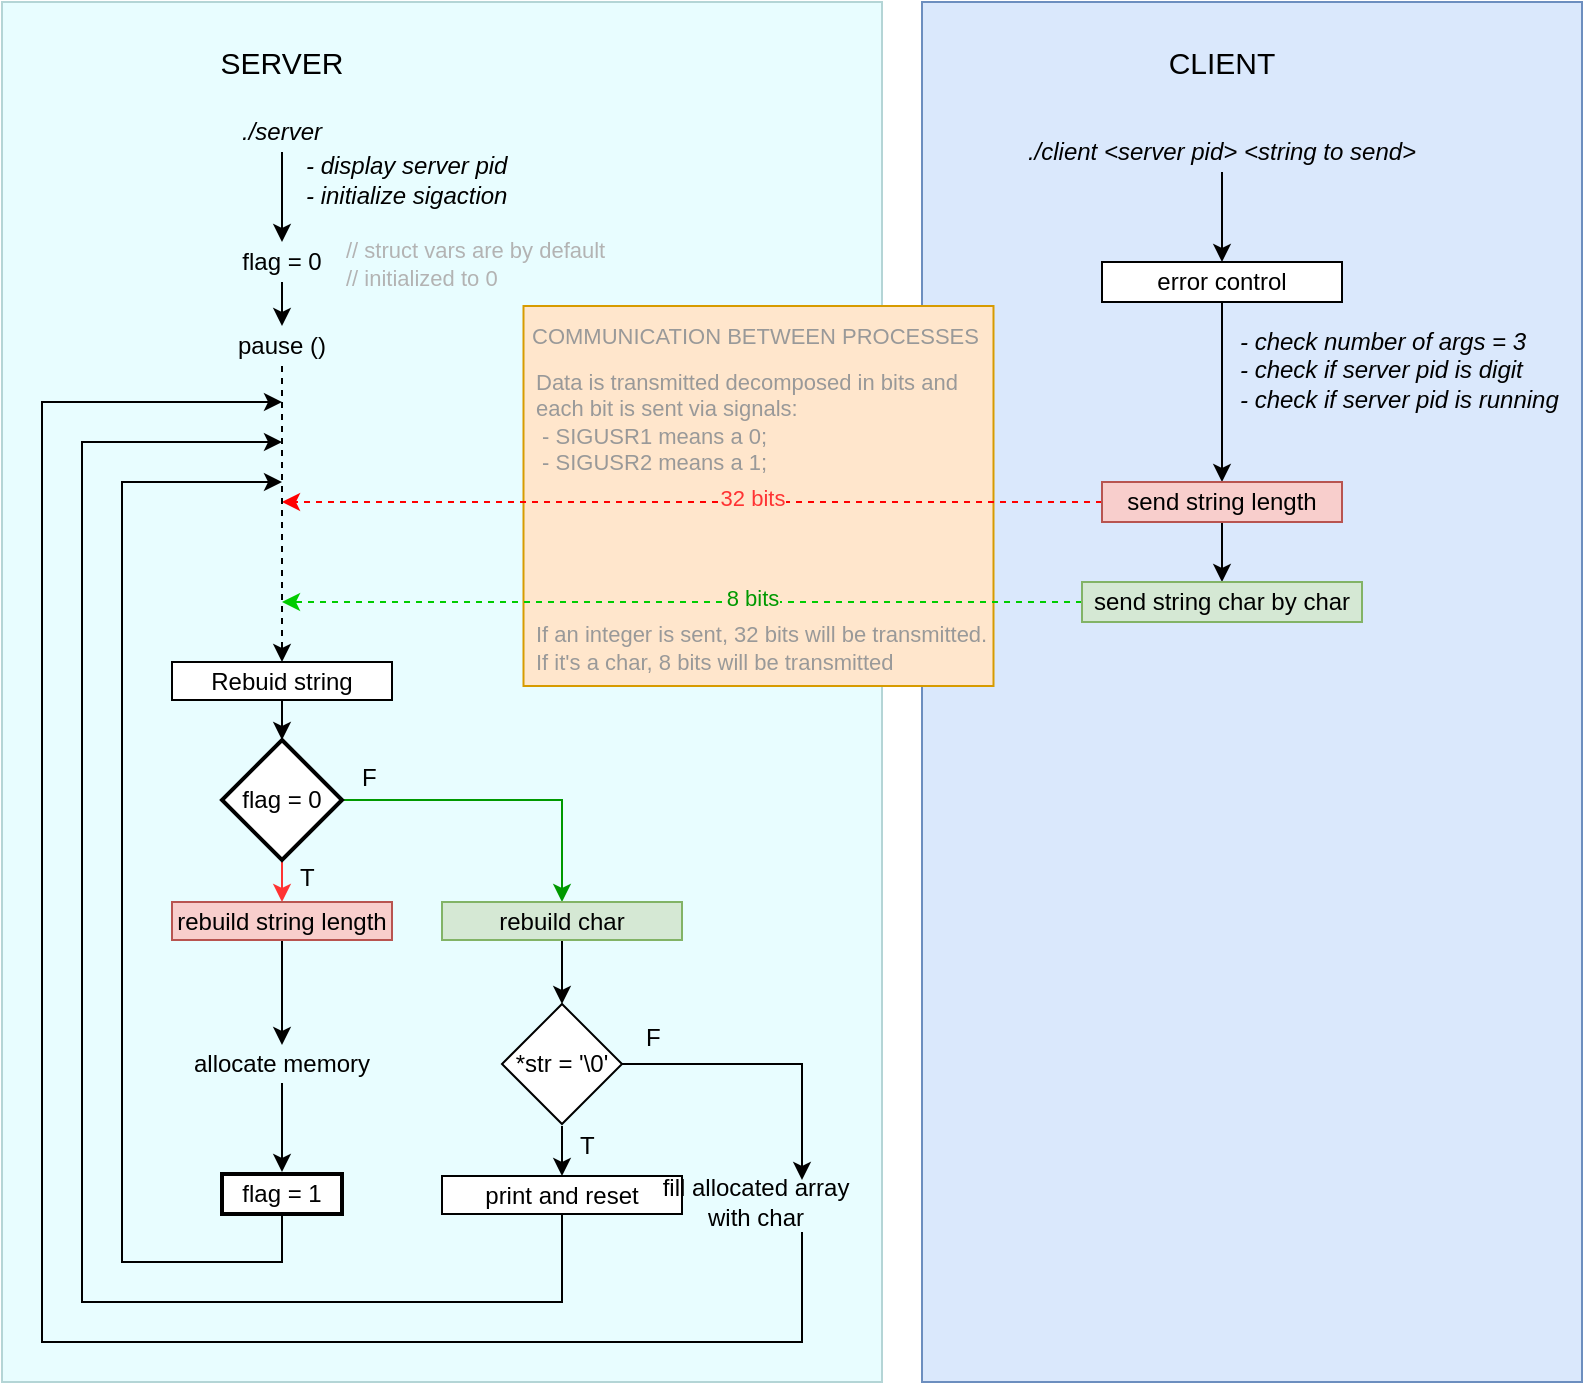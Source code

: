 <mxfile version="21.1.1" type="device">
  <diagram name="Página-1" id="76EacBnUqhM2ohx6V0-d">
    <mxGraphModel dx="1042" dy="1038" grid="1" gridSize="10" guides="1" tooltips="1" connect="1" arrows="1" fold="1" page="1" pageScale="1" pageWidth="827" pageHeight="1169" math="0" shadow="0">
      <root>
        <mxCell id="0" />
        <mxCell id="1" parent="0" />
        <mxCell id="0XvskIt1fSot3QC0rnNs-56" value="" style="whiteSpace=wrap;html=1;fillColor=#dae8fc;strokeColor=#6c8ebf;" parent="1" vertex="1">
          <mxGeometry x="480" y="30" width="330" height="690" as="geometry" />
        </mxCell>
        <mxCell id="0XvskIt1fSot3QC0rnNs-55" value="" style="whiteSpace=wrap;html=1;fillColor=#E8FDFF;strokeColor=#B4D5D6;" parent="1" vertex="1">
          <mxGeometry x="20" y="30" width="440" height="690" as="geometry" />
        </mxCell>
        <mxCell id="0XvskIt1fSot3QC0rnNs-49" value="" style="whiteSpace=wrap;html=1;fillColor=#ffe6cc;strokeColor=#d79b00;" parent="1" vertex="1">
          <mxGeometry x="280.75" y="182" width="235" height="190" as="geometry" />
        </mxCell>
        <mxCell id="0XvskIt1fSot3QC0rnNs-1" value="&lt;div style=&quot;font-size: 15px;&quot;&gt;CLIENT&lt;/div&gt;" style="rounded=0;whiteSpace=wrap;html=1;strokeColor=none;fillColor=none;fontSize=15;" parent="1" vertex="1">
          <mxGeometry x="570" y="50" width="120" height="20" as="geometry" />
        </mxCell>
        <mxCell id="0XvskIt1fSot3QC0rnNs-4" style="edgeStyle=orthogonalEdgeStyle;rounded=0;orthogonalLoop=1;jettySize=auto;html=1;exitX=0.5;exitY=1;exitDx=0;exitDy=0;entryX=0.5;entryY=0;entryDx=0;entryDy=0;" parent="1" source="0XvskIt1fSot3QC0rnNs-2" target="0XvskIt1fSot3QC0rnNs-3" edge="1">
          <mxGeometry relative="1" as="geometry" />
        </mxCell>
        <mxCell id="0XvskIt1fSot3QC0rnNs-2" value="&lt;i&gt;./client &amp;lt;server pid&amp;gt; &amp;lt;string to send&amp;gt;&lt;/i&gt;" style="rounded=0;whiteSpace=wrap;html=1;strokeColor=none;fillColor=none;" parent="1" vertex="1">
          <mxGeometry x="525" y="95" width="210" height="20" as="geometry" />
        </mxCell>
        <mxCell id="0XvskIt1fSot3QC0rnNs-7" style="edgeStyle=orthogonalEdgeStyle;rounded=0;orthogonalLoop=1;jettySize=auto;html=1;entryX=0.5;entryY=0;entryDx=0;entryDy=0;" parent="1" source="0XvskIt1fSot3QC0rnNs-3" target="0XvskIt1fSot3QC0rnNs-6" edge="1">
          <mxGeometry relative="1" as="geometry" />
        </mxCell>
        <mxCell id="0XvskIt1fSot3QC0rnNs-3" value="&lt;div&gt;error control&lt;/div&gt;" style="rounded=0;whiteSpace=wrap;html=1;" parent="1" vertex="1">
          <mxGeometry x="570" y="160" width="120" height="20" as="geometry" />
        </mxCell>
        <mxCell id="0XvskIt1fSot3QC0rnNs-5" value="&lt;div&gt;&lt;i&gt;- check number of args = 3&lt;br&gt;&lt;/i&gt;&lt;/div&gt;&lt;div&gt;&lt;i&gt;- check if server pid is digit&lt;/i&gt;&lt;/div&gt;&lt;div&gt;&lt;i&gt;- check if server pid is running&lt;br&gt;&lt;/i&gt;&lt;/div&gt;" style="rounded=0;whiteSpace=wrap;html=1;strokeColor=none;fillColor=none;align=left;" parent="1" vertex="1">
          <mxGeometry x="637" y="188" width="170" height="52" as="geometry" />
        </mxCell>
        <mxCell id="0XvskIt1fSot3QC0rnNs-9" style="edgeStyle=orthogonalEdgeStyle;rounded=0;orthogonalLoop=1;jettySize=auto;html=1;entryX=0.5;entryY=0;entryDx=0;entryDy=0;" parent="1" source="0XvskIt1fSot3QC0rnNs-6" target="0XvskIt1fSot3QC0rnNs-8" edge="1">
          <mxGeometry relative="1" as="geometry" />
        </mxCell>
        <mxCell id="0XvskIt1fSot3QC0rnNs-23" style="edgeStyle=orthogonalEdgeStyle;rounded=0;orthogonalLoop=1;jettySize=auto;html=1;strokeColor=#FF0000;strokeWidth=1;dashed=1;" parent="1" source="0XvskIt1fSot3QC0rnNs-6" edge="1">
          <mxGeometry relative="1" as="geometry">
            <mxPoint x="160" y="280" as="targetPoint" />
          </mxGeometry>
        </mxCell>
        <mxCell id="0XvskIt1fSot3QC0rnNs-51" value="&lt;div&gt;32 bits&lt;/div&gt;" style="edgeLabel;html=1;align=center;verticalAlign=middle;resizable=0;points=[];labelBackgroundColor=#FFE6CC;fontColor=#FF3333;" parent="0XvskIt1fSot3QC0rnNs-23" vertex="1" connectable="0">
          <mxGeometry x="-0.381" y="3" relative="1" as="geometry">
            <mxPoint x="-48" y="-5" as="offset" />
          </mxGeometry>
        </mxCell>
        <mxCell id="0XvskIt1fSot3QC0rnNs-6" value="send string length" style="rounded=0;whiteSpace=wrap;html=1;strokeColor=#b85450;fillColor=#f8cecc;" parent="1" vertex="1">
          <mxGeometry x="570" y="270" width="120" height="20" as="geometry" />
        </mxCell>
        <mxCell id="0XvskIt1fSot3QC0rnNs-24" style="edgeStyle=orthogonalEdgeStyle;rounded=0;orthogonalLoop=1;jettySize=auto;html=1;strokeColor=#00CC00;dashed=1;" parent="1" source="0XvskIt1fSot3QC0rnNs-8" edge="1">
          <mxGeometry relative="1" as="geometry">
            <mxPoint x="160" y="330" as="targetPoint" />
          </mxGeometry>
        </mxCell>
        <mxCell id="0XvskIt1fSot3QC0rnNs-8" value="&lt;div&gt;send string char by char&lt;br&gt;&lt;/div&gt;" style="rounded=0;whiteSpace=wrap;html=1;strokeColor=#82b366;fillColor=#d5e8d4;" parent="1" vertex="1">
          <mxGeometry x="560" y="320" width="140" height="20" as="geometry" />
        </mxCell>
        <mxCell id="0XvskIt1fSot3QC0rnNs-10" value="&lt;div&gt;SERVER&lt;/div&gt;" style="rounded=0;whiteSpace=wrap;html=1;strokeColor=none;fillColor=none;fontSize=15;" parent="1" vertex="1">
          <mxGeometry x="100" y="50" width="120" height="20" as="geometry" />
        </mxCell>
        <mxCell id="0XvskIt1fSot3QC0rnNs-20" style="edgeStyle=orthogonalEdgeStyle;rounded=0;orthogonalLoop=1;jettySize=auto;html=1;entryX=0.5;entryY=0;entryDx=0;entryDy=0;" parent="1" source="0XvskIt1fSot3QC0rnNs-11" target="0XvskIt1fSot3QC0rnNs-18" edge="1">
          <mxGeometry relative="1" as="geometry" />
        </mxCell>
        <mxCell id="0XvskIt1fSot3QC0rnNs-11" value="&lt;div&gt;&lt;i&gt;./server&lt;/i&gt;&lt;/div&gt;" style="rounded=0;whiteSpace=wrap;html=1;strokeColor=none;fillColor=none;" parent="1" vertex="1">
          <mxGeometry x="100" y="85" width="120" height="20" as="geometry" />
        </mxCell>
        <mxCell id="0XvskIt1fSot3QC0rnNs-16" style="edgeStyle=orthogonalEdgeStyle;rounded=0;orthogonalLoop=1;jettySize=auto;html=1;entryX=0.5;entryY=0;entryDx=0;entryDy=0;fillColor=#f8cecc;strokeColor=#000000;dashed=1;" parent="1" source="0XvskIt1fSot3QC0rnNs-12" target="0XvskIt1fSot3QC0rnNs-15" edge="1">
          <mxGeometry relative="1" as="geometry" />
        </mxCell>
        <mxCell id="0XvskIt1fSot3QC0rnNs-12" value="pause ()" style="rounded=0;whiteSpace=wrap;html=1;strokeColor=none;fillColor=none;" parent="1" vertex="1">
          <mxGeometry x="100" y="192" width="120" height="20" as="geometry" />
        </mxCell>
        <mxCell id="0XvskIt1fSot3QC0rnNs-14" value="&lt;div&gt;&lt;i&gt;- display server pid&lt;br&gt;&lt;/i&gt;&lt;/div&gt;&lt;div&gt;&lt;i&gt;- initialize sigaction&lt;br&gt;&lt;/i&gt;&lt;/div&gt;" style="rounded=0;whiteSpace=wrap;html=1;strokeColor=none;fillColor=none;align=left;" parent="1" vertex="1">
          <mxGeometry x="170" y="101" width="150" height="35" as="geometry" />
        </mxCell>
        <mxCell id="0XvskIt1fSot3QC0rnNs-25" style="edgeStyle=orthogonalEdgeStyle;rounded=0;orthogonalLoop=1;jettySize=auto;html=1;entryX=0.5;entryY=0;entryDx=0;entryDy=0;" parent="1" source="0XvskIt1fSot3QC0rnNs-15" target="0XvskIt1fSot3QC0rnNs-17" edge="1">
          <mxGeometry relative="1" as="geometry" />
        </mxCell>
        <mxCell id="0XvskIt1fSot3QC0rnNs-15" value="Rebuid string" style="rounded=0;whiteSpace=wrap;html=1;" parent="1" vertex="1">
          <mxGeometry x="105" y="360" width="110" height="19" as="geometry" />
        </mxCell>
        <mxCell id="0XvskIt1fSot3QC0rnNs-27" style="edgeStyle=orthogonalEdgeStyle;rounded=0;orthogonalLoop=1;jettySize=auto;html=1;entryX=0.5;entryY=0;entryDx=0;entryDy=0;strokeColor=#FF3333;" parent="1" source="0XvskIt1fSot3QC0rnNs-17" target="0XvskIt1fSot3QC0rnNs-26" edge="1">
          <mxGeometry relative="1" as="geometry" />
        </mxCell>
        <mxCell id="0XvskIt1fSot3QC0rnNs-33" style="edgeStyle=orthogonalEdgeStyle;rounded=0;orthogonalLoop=1;jettySize=auto;html=1;entryX=0.5;entryY=0;entryDx=0;entryDy=0;strokeColor=#009900;" parent="1" source="0XvskIt1fSot3QC0rnNs-17" target="0XvskIt1fSot3QC0rnNs-31" edge="1">
          <mxGeometry relative="1" as="geometry">
            <mxPoint x="300" y="470" as="targetPoint" />
            <Array as="points">
              <mxPoint x="300" y="429" />
            </Array>
          </mxGeometry>
        </mxCell>
        <mxCell id="0XvskIt1fSot3QC0rnNs-17" value="flag = 0" style="rhombus;whiteSpace=wrap;html=1;aspect=fixed;strokeWidth=2;" parent="1" vertex="1">
          <mxGeometry x="130" y="399" width="60" height="60" as="geometry" />
        </mxCell>
        <mxCell id="0XvskIt1fSot3QC0rnNs-21" style="edgeStyle=orthogonalEdgeStyle;rounded=0;orthogonalLoop=1;jettySize=auto;html=1;entryX=0.5;entryY=0;entryDx=0;entryDy=0;" parent="1" source="0XvskIt1fSot3QC0rnNs-18" target="0XvskIt1fSot3QC0rnNs-12" edge="1">
          <mxGeometry relative="1" as="geometry" />
        </mxCell>
        <mxCell id="0XvskIt1fSot3QC0rnNs-18" value="flag = 0" style="rounded=0;whiteSpace=wrap;html=1;strokeColor=none;fillColor=none;" parent="1" vertex="1">
          <mxGeometry x="135" y="150" width="50" height="20" as="geometry" />
        </mxCell>
        <mxCell id="0XvskIt1fSot3QC0rnNs-22" value="&lt;div style=&quot;font-size: 11px;&quot;&gt;// struct vars are by default &lt;br style=&quot;font-size: 11px;&quot;&gt;&lt;/div&gt;&lt;div style=&quot;font-size: 11px;&quot;&gt;// initialized to 0&lt;/div&gt;" style="rounded=0;whiteSpace=wrap;html=1;align=left;fillColor=none;fontColor=#B3B3B3;strokeColor=none;fontSize=11;" parent="1" vertex="1">
          <mxGeometry x="190" y="143" width="160" height="35" as="geometry" />
        </mxCell>
        <mxCell id="0XvskIt1fSot3QC0rnNs-30" style="edgeStyle=orthogonalEdgeStyle;rounded=0;orthogonalLoop=1;jettySize=auto;html=1;entryX=0.5;entryY=0;entryDx=0;entryDy=0;" parent="1" source="0XvskIt1fSot3QC0rnNs-26" target="0XvskIt1fSot3QC0rnNs-29" edge="1">
          <mxGeometry relative="1" as="geometry" />
        </mxCell>
        <mxCell id="0XvskIt1fSot3QC0rnNs-26" value="rebuild string length" style="rounded=0;whiteSpace=wrap;html=1;strokeColor=#b85450;fillColor=#f8cecc;" parent="1" vertex="1">
          <mxGeometry x="105" y="480" width="110" height="19" as="geometry" />
        </mxCell>
        <mxCell id="0XvskIt1fSot3QC0rnNs-28" value="T" style="rounded=0;whiteSpace=wrap;html=1;strokeColor=none;fillColor=none;align=left;" parent="1" vertex="1">
          <mxGeometry x="167" y="460" width="10" height="15" as="geometry" />
        </mxCell>
        <mxCell id="fhMbXT2-Sn_P1N5JQDm4-7" style="edgeStyle=orthogonalEdgeStyle;rounded=0;orthogonalLoop=1;jettySize=auto;html=1;" edge="1" parent="1" source="0XvskIt1fSot3QC0rnNs-29">
          <mxGeometry relative="1" as="geometry">
            <mxPoint x="160" y="615" as="targetPoint" />
          </mxGeometry>
        </mxCell>
        <mxCell id="0XvskIt1fSot3QC0rnNs-29" value="&lt;div&gt;allocate memory&lt;/div&gt;" style="rounded=0;whiteSpace=wrap;html=1;strokeColor=none;fillColor=none;" parent="1" vertex="1">
          <mxGeometry x="100" y="551.5" width="120" height="19" as="geometry" />
        </mxCell>
        <mxCell id="0XvskIt1fSot3QC0rnNs-37" style="edgeStyle=orthogonalEdgeStyle;rounded=0;orthogonalLoop=1;jettySize=auto;html=1;exitX=0.5;exitY=1;exitDx=0;exitDy=0;entryX=0.5;entryY=0;entryDx=0;entryDy=0;" parent="1" source="0XvskIt1fSot3QC0rnNs-31" target="0XvskIt1fSot3QC0rnNs-36" edge="1">
          <mxGeometry relative="1" as="geometry" />
        </mxCell>
        <mxCell id="0XvskIt1fSot3QC0rnNs-31" value="&lt;div&gt;rebuild&amp;nbsp;char&lt;/div&gt;" style="rounded=0;whiteSpace=wrap;html=1;strokeColor=#82b366;fillColor=#d5e8d4;" parent="1" vertex="1">
          <mxGeometry x="240" y="480" width="120" height="19" as="geometry" />
        </mxCell>
        <mxCell id="0XvskIt1fSot3QC0rnNs-47" style="edgeStyle=orthogonalEdgeStyle;rounded=0;orthogonalLoop=1;jettySize=auto;html=1;" parent="1" source="0XvskIt1fSot3QC0rnNs-32" edge="1">
          <mxGeometry relative="1" as="geometry">
            <mxPoint x="160" y="250" as="targetPoint" />
            <Array as="points">
              <mxPoint x="300" y="680" />
              <mxPoint x="60" y="680" />
              <mxPoint x="60" y="250" />
            </Array>
          </mxGeometry>
        </mxCell>
        <mxCell id="0XvskIt1fSot3QC0rnNs-32" value="&lt;div&gt;print and reset&lt;/div&gt;" style="rounded=0;whiteSpace=wrap;html=1;strokeColor=#000000;" parent="1" vertex="1">
          <mxGeometry x="240" y="617" width="120" height="19" as="geometry" />
        </mxCell>
        <mxCell id="0XvskIt1fSot3QC0rnNs-35" value="&lt;div&gt;F&lt;/div&gt;" style="rounded=0;whiteSpace=wrap;html=1;strokeColor=none;fillColor=none;align=left;" parent="1" vertex="1">
          <mxGeometry x="198" y="410" width="10" height="15" as="geometry" />
        </mxCell>
        <mxCell id="0XvskIt1fSot3QC0rnNs-38" style="edgeStyle=orthogonalEdgeStyle;rounded=0;orthogonalLoop=1;jettySize=auto;html=1;entryX=0.5;entryY=0;entryDx=0;entryDy=0;" parent="1" target="0XvskIt1fSot3QC0rnNs-32" edge="1">
          <mxGeometry relative="1" as="geometry">
            <mxPoint x="300" y="592" as="sourcePoint" />
          </mxGeometry>
        </mxCell>
        <mxCell id="0XvskIt1fSot3QC0rnNs-42" style="edgeStyle=orthogonalEdgeStyle;rounded=0;orthogonalLoop=1;jettySize=auto;html=1;" parent="1" source="0XvskIt1fSot3QC0rnNs-36" edge="1">
          <mxGeometry relative="1" as="geometry">
            <mxPoint x="420" y="619" as="targetPoint" />
            <Array as="points">
              <mxPoint x="420" y="561" />
              <mxPoint x="420" y="619" />
            </Array>
          </mxGeometry>
        </mxCell>
        <mxCell id="0XvskIt1fSot3QC0rnNs-36" value="&lt;div&gt;*str = &#39;\0&#39;&lt;br&gt;&lt;/div&gt;" style="rhombus;whiteSpace=wrap;html=1;aspect=fixed;" parent="1" vertex="1">
          <mxGeometry x="270" y="531" width="60" height="60" as="geometry" />
        </mxCell>
        <mxCell id="0XvskIt1fSot3QC0rnNs-48" style="edgeStyle=orthogonalEdgeStyle;rounded=0;orthogonalLoop=1;jettySize=auto;html=1;" parent="1" edge="1">
          <mxGeometry relative="1" as="geometry">
            <mxPoint x="160" y="230" as="targetPoint" />
            <Array as="points">
              <mxPoint x="420" y="700" />
              <mxPoint x="40" y="700" />
              <mxPoint x="40" y="230" />
            </Array>
            <mxPoint x="420" y="645" as="sourcePoint" />
          </mxGeometry>
        </mxCell>
        <mxCell id="0XvskIt1fSot3QC0rnNs-39" value="&lt;div&gt;fill allocated array &lt;br&gt;&lt;/div&gt;&lt;div&gt;with char&lt;/div&gt;" style="rounded=0;whiteSpace=wrap;html=1;strokeColor=none;fillColor=none;perimeterSpacing=6;" parent="1" vertex="1">
          <mxGeometry x="337" y="620" width="120" height="19" as="geometry" />
        </mxCell>
        <mxCell id="0XvskIt1fSot3QC0rnNs-43" value="&lt;div&gt;F&lt;/div&gt;" style="rounded=0;whiteSpace=wrap;html=1;strokeColor=none;fillColor=none;align=left;" parent="1" vertex="1">
          <mxGeometry x="340" y="540" width="10" height="15" as="geometry" />
        </mxCell>
        <mxCell id="0XvskIt1fSot3QC0rnNs-44" value="T" style="rounded=0;whiteSpace=wrap;html=1;strokeColor=none;fillColor=none;align=left;" parent="1" vertex="1">
          <mxGeometry x="307" y="594" width="10" height="15" as="geometry" />
        </mxCell>
        <mxCell id="0XvskIt1fSot3QC0rnNs-50" value="&lt;div style=&quot;font-size: 11px;&quot;&gt;Data is transmitted decomposed in bits and each bit is sent via signals:&lt;/div&gt;&lt;div style=&quot;font-size: 11px;&quot;&gt;&amp;nbsp;- SIGUSR1 means a 0;&lt;/div&gt;&lt;div style=&quot;font-size: 11px;&quot;&gt;&amp;nbsp;- SIGUSR2 means a 1;&lt;br style=&quot;font-size: 11px;&quot;&gt;&lt;/div&gt;" style="rounded=0;whiteSpace=wrap;html=1;strokeColor=none;fillColor=none;align=left;fontColor=#999999;fontSize=11;" parent="1" vertex="1">
          <mxGeometry x="285" y="230" width="239" height="20" as="geometry" />
        </mxCell>
        <mxCell id="0XvskIt1fSot3QC0rnNs-52" value="&lt;div&gt;8 bits&lt;/div&gt;" style="edgeLabel;html=1;align=center;verticalAlign=middle;resizable=0;points=[];labelBackgroundColor=#FFE6CC;fontColor=#009900;spacingLeft=5;spacingBottom=0;spacingRight=5;" parent="1" vertex="1" connectable="0">
          <mxGeometry x="397.5" y="306" as="geometry">
            <mxPoint x="-3" y="22" as="offset" />
          </mxGeometry>
        </mxCell>
        <mxCell id="0XvskIt1fSot3QC0rnNs-53" value="&lt;div&gt;If an integer is sent, 32 bits will be transmitted.&lt;/div&gt;&lt;div&gt;If it&#39;s a char, 8 bits will be transmitted&lt;br&gt;&lt;/div&gt;" style="rounded=0;whiteSpace=wrap;html=1;strokeColor=none;fillColor=none;align=left;fontColor=#999999;fontSize=11;" parent="1" vertex="1">
          <mxGeometry x="284.5" y="343" width="227.5" height="20" as="geometry" />
        </mxCell>
        <mxCell id="0XvskIt1fSot3QC0rnNs-54" value="COMMUNICATION BETWEEN PROCESSES" style="rounded=0;whiteSpace=wrap;html=1;strokeColor=none;fillColor=none;align=left;fontColor=#999999;fontSize=11;" parent="1" vertex="1">
          <mxGeometry x="282.75" y="187" width="227.5" height="20" as="geometry" />
        </mxCell>
        <mxCell id="fhMbXT2-Sn_P1N5JQDm4-8" style="edgeStyle=orthogonalEdgeStyle;rounded=0;orthogonalLoop=1;jettySize=auto;html=1;" edge="1" parent="1" source="fhMbXT2-Sn_P1N5JQDm4-1">
          <mxGeometry relative="1" as="geometry">
            <mxPoint x="160" y="270" as="targetPoint" />
            <Array as="points">
              <mxPoint x="160" y="660" />
              <mxPoint x="80" y="660" />
            </Array>
          </mxGeometry>
        </mxCell>
        <mxCell id="fhMbXT2-Sn_P1N5JQDm4-1" value="flag = 1" style="rounded=0;whiteSpace=wrap;html=1;strokeWidth=2;" vertex="1" parent="1">
          <mxGeometry x="130" y="616" width="60" height="20" as="geometry" />
        </mxCell>
      </root>
    </mxGraphModel>
  </diagram>
</mxfile>
